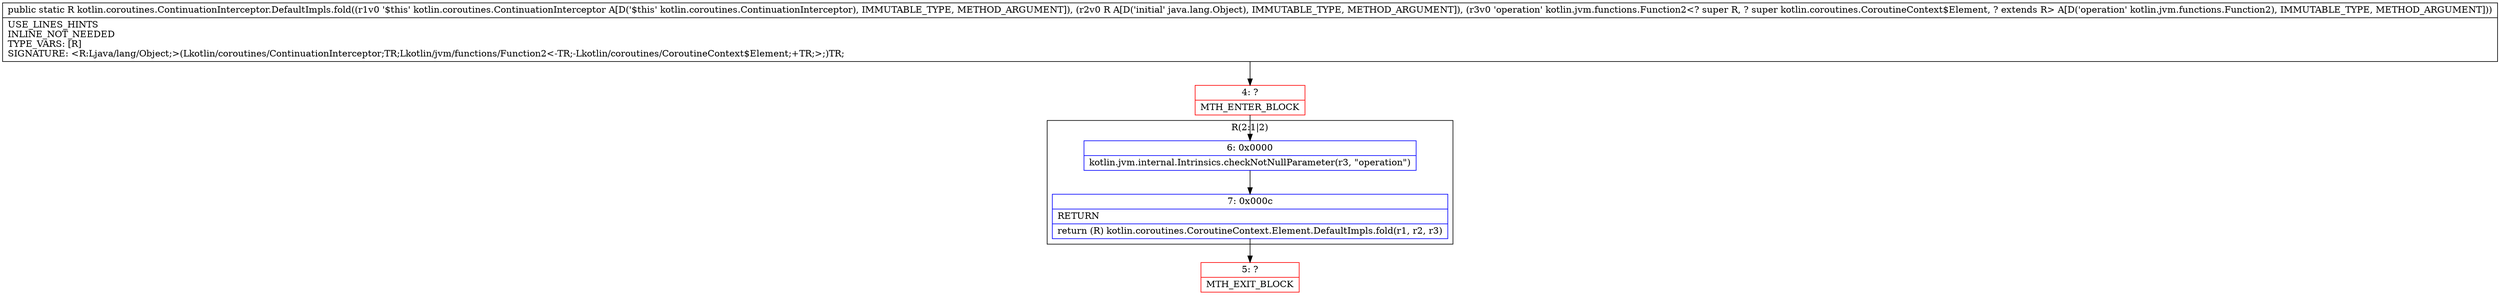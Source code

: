 digraph "CFG forkotlin.coroutines.ContinuationInterceptor.DefaultImpls.fold(Lkotlin\/coroutines\/ContinuationInterceptor;Ljava\/lang\/Object;Lkotlin\/jvm\/functions\/Function2;)Ljava\/lang\/Object;" {
subgraph cluster_Region_492727989 {
label = "R(2:1|2)";
node [shape=record,color=blue];
Node_6 [shape=record,label="{6\:\ 0x0000|kotlin.jvm.internal.Intrinsics.checkNotNullParameter(r3, \"operation\")\l}"];
Node_7 [shape=record,label="{7\:\ 0x000c|RETURN\l|return (R) kotlin.coroutines.CoroutineContext.Element.DefaultImpls.fold(r1, r2, r3)\l}"];
}
Node_4 [shape=record,color=red,label="{4\:\ ?|MTH_ENTER_BLOCK\l}"];
Node_5 [shape=record,color=red,label="{5\:\ ?|MTH_EXIT_BLOCK\l}"];
MethodNode[shape=record,label="{public static R kotlin.coroutines.ContinuationInterceptor.DefaultImpls.fold((r1v0 '$this' kotlin.coroutines.ContinuationInterceptor A[D('$this' kotlin.coroutines.ContinuationInterceptor), IMMUTABLE_TYPE, METHOD_ARGUMENT]), (r2v0 R A[D('initial' java.lang.Object), IMMUTABLE_TYPE, METHOD_ARGUMENT]), (r3v0 'operation' kotlin.jvm.functions.Function2\<? super R, ? super kotlin.coroutines.CoroutineContext$Element, ? extends R\> A[D('operation' kotlin.jvm.functions.Function2), IMMUTABLE_TYPE, METHOD_ARGUMENT]))  | USE_LINES_HINTS\lINLINE_NOT_NEEDED\lTYPE_VARS: [R]\lSIGNATURE: \<R:Ljava\/lang\/Object;\>(Lkotlin\/coroutines\/ContinuationInterceptor;TR;Lkotlin\/jvm\/functions\/Function2\<\-TR;\-Lkotlin\/coroutines\/CoroutineContext$Element;+TR;\>;)TR;\l}"];
MethodNode -> Node_4;Node_6 -> Node_7;
Node_7 -> Node_5;
Node_4 -> Node_6;
}

